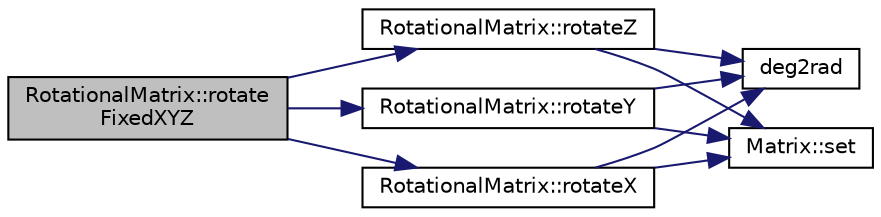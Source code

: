 digraph "RotationalMatrix::rotateFixedXYZ"
{
  edge [fontname="Helvetica",fontsize="10",labelfontname="Helvetica",labelfontsize="10"];
  node [fontname="Helvetica",fontsize="10",shape=record];
  rankdir="LR";
  Node1 [label="RotationalMatrix::rotate\lFixedXYZ",height=0.2,width=0.4,color="black", fillcolor="grey75", style="filled" fontcolor="black"];
  Node1 -> Node2 [color="midnightblue",fontsize="10",style="solid",fontname="Helvetica"];
  Node2 [label="RotationalMatrix::rotateZ",height=0.2,width=0.4,color="black", fillcolor="white", style="filled",URL="$classRotationalMatrix.html#a22d975b459aa676f92fccfdeedbf8878",tooltip="Applies a rotation around current z axis Applies a rotation around current z axis."];
  Node2 -> Node3 [color="midnightblue",fontsize="10",style="solid",fontname="Helvetica"];
  Node3 [label="deg2rad",height=0.2,width=0.4,color="black", fillcolor="white", style="filled",URL="$Math_8h.html#a021636ed21e2cb128cb67fa392983ac0"];
  Node2 -> Node4 [color="midnightblue",fontsize="10",style="solid",fontname="Helvetica"];
  Node4 [label="Matrix::set",height=0.2,width=0.4,color="black", fillcolor="white", style="filled",URL="$classMatrix.html#a820d3e49ffea766faf310729803e1df1"];
  Node1 -> Node5 [color="midnightblue",fontsize="10",style="solid",fontname="Helvetica"];
  Node5 [label="RotationalMatrix::rotateY",height=0.2,width=0.4,color="black", fillcolor="white", style="filled",URL="$classRotationalMatrix.html#a6df7dea4bd4f2e5e826f5ffff9c9846b",tooltip="Applies a rotation around current y axis Applies a rotation around current y axis."];
  Node5 -> Node3 [color="midnightblue",fontsize="10",style="solid",fontname="Helvetica"];
  Node5 -> Node4 [color="midnightblue",fontsize="10",style="solid",fontname="Helvetica"];
  Node1 -> Node6 [color="midnightblue",fontsize="10",style="solid",fontname="Helvetica"];
  Node6 [label="RotationalMatrix::rotateX",height=0.2,width=0.4,color="black", fillcolor="white", style="filled",URL="$classRotationalMatrix.html#a65c817d036afdd0a623a555d983170d6",tooltip="Applies a rotation around current x axis Applies a rotation around current x axis."];
  Node6 -> Node3 [color="midnightblue",fontsize="10",style="solid",fontname="Helvetica"];
  Node6 -> Node4 [color="midnightblue",fontsize="10",style="solid",fontname="Helvetica"];
}
